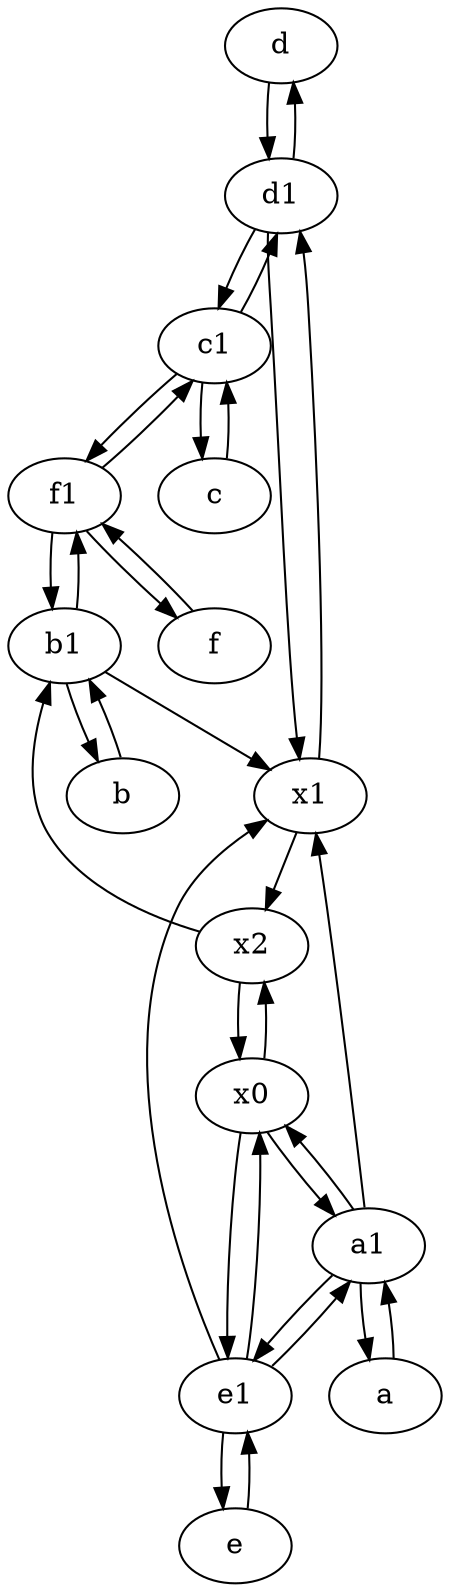 digraph  {
	d [pos="20,30!"];
	e [pos="30,50!"];
	b1 [pos="45,20!"];
	x0;
	x2;
	x1;
	f1;
	e1 [pos="25,45!"];
	c [pos="20,10!"];
	b [pos="50,20!"];
	d1 [pos="25,30!"];
	a1 [pos="40,15!"];
	a [pos="40,10!"];
	f [pos="15,45!"];
	c1 [pos="30,15!"];
	d1 -> d;
	d -> d1;
	b1 -> f1;
	f1 -> c1;
	x1 -> x2;
	b1 -> x1;
	c1 -> f1;
	x0 -> a1;
	e1 -> a1;
	a -> a1;
	c -> c1;
	b -> b1;
	f -> f1;
	x2 -> x0;
	e1 -> x1;
	a1 -> x0;
	a1 -> a;
	x0 -> x2;
	f1 -> f;
	e -> e1;
	x1 -> d1;
	d1 -> c1;
	b1 -> b;
	e1 -> e;
	c1 -> c;
	x0 -> e1;
	x2 -> b1;
	c1 -> d1;
	f1 -> b1;
	a1 -> e1;
	e1 -> x0;
	a1 -> x1;
	d1 -> x1;

	}
